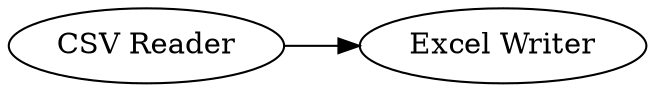 digraph {
	"-8270930797494988256_3" [label="CSV Reader"]
	"-8270930797494988256_2" [label="Excel Writer"]
	"-8270930797494988256_3" -> "-8270930797494988256_2"
	rankdir=LR
}
